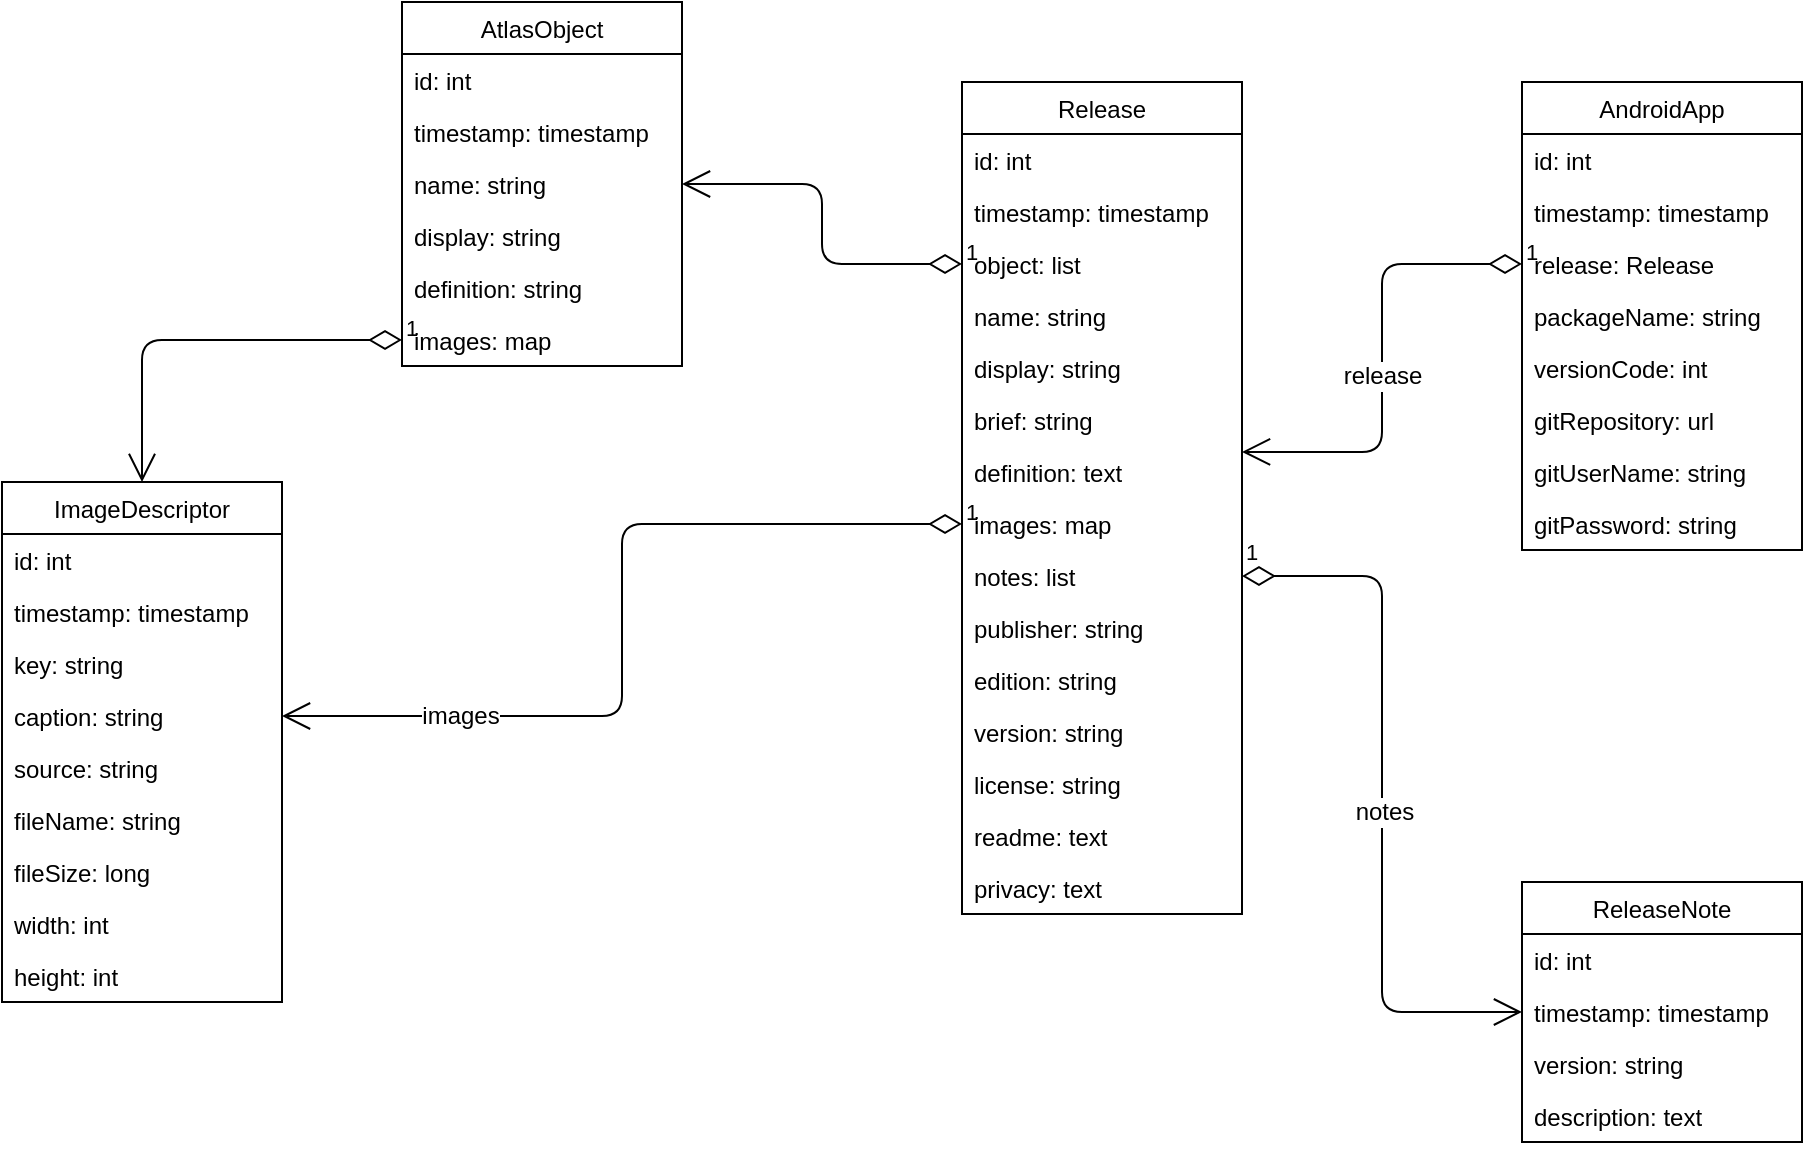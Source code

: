<mxfile version="12.9.3" type="device" pages="2"><diagram id="m-kWdlAEhJebPkeR_DJ0" name="Page-1"><mxGraphModel dx="1340" dy="806" grid="1" gridSize="10" guides="1" tooltips="1" connect="1" arrows="1" fold="1" page="1" pageScale="1" pageWidth="1169" pageHeight="827" math="0" shadow="0"><root><mxCell id="0"/><mxCell id="1" parent="0"/><mxCell id="3HiACgaj3HIC9mR67uPR-19" value="1" style="endArrow=open;html=1;endSize=12;startArrow=diamondThin;startSize=14;startFill=0;edgeStyle=orthogonalEdgeStyle;align=left;verticalAlign=bottom;" parent="1" source="tRXsq7Yr6B-mUkwDJFvC-1" target="3HiACgaj3HIC9mR67uPR-15" edge="1"><mxGeometry x="-1" y="3" relative="1" as="geometry"><mxPoint x="750" y="240" as="sourcePoint"/><mxPoint x="910" y="240" as="targetPoint"/></mxGeometry></mxCell><mxCell id="3HiACgaj3HIC9mR67uPR-35" value="1" style="endArrow=open;html=1;endSize=12;startArrow=diamondThin;startSize=14;startFill=0;edgeStyle=orthogonalEdgeStyle;align=left;verticalAlign=bottom;entryX=1;entryY=1.115;entryDx=0;entryDy=0;entryPerimeter=0;" parent="1" source="3HiACgaj3HIC9mR67uPR-37" target="3HiACgaj3HIC9mR67uPR-8" edge="1"><mxGeometry x="-1" y="3" relative="1" as="geometry"><mxPoint x="810" y="400" as="sourcePoint"/><mxPoint x="970" y="400" as="targetPoint"/></mxGeometry></mxCell><mxCell id="3HiACgaj3HIC9mR67uPR-36" value="release" style="text;html=1;align=center;verticalAlign=middle;resizable=0;points=[];labelBackgroundColor=#ffffff;" parent="3HiACgaj3HIC9mR67uPR-35" vertex="1" connectable="0"><mxGeometry x="0.302" y="-8" relative="1" as="geometry"><mxPoint x="7.94" y="-26.41" as="offset"/></mxGeometry></mxCell><mxCell id="3HiACgaj3HIC9mR67uPR-44" value="1" style="endArrow=open;html=1;endSize=12;startArrow=diamondThin;startSize=14;startFill=0;edgeStyle=orthogonalEdgeStyle;align=left;verticalAlign=bottom;entryX=1;entryY=0.5;entryDx=0;entryDy=0;" parent="1" source="3HiACgaj3HIC9mR67uPR-20" target="3HiACgaj3HIC9mR67uPR-30" edge="1"><mxGeometry x="-1" y="3" relative="1" as="geometry"><mxPoint x="680" y="340" as="sourcePoint"/><mxPoint x="840" y="340" as="targetPoint"/></mxGeometry></mxCell><mxCell id="3HiACgaj3HIC9mR67uPR-45" value="images" style="text;html=1;align=center;verticalAlign=middle;resizable=0;points=[];labelBackgroundColor=#ffffff;" parent="3HiACgaj3HIC9mR67uPR-44" vertex="1" connectable="0"><mxGeometry x="0.719" y="-2" relative="1" as="geometry"><mxPoint x="27.18" y="1.98" as="offset"/></mxGeometry></mxCell><mxCell id="3HiACgaj3HIC9mR67uPR-58" value="1" style="endArrow=open;html=1;endSize=12;startArrow=diamondThin;startSize=14;startFill=0;edgeStyle=orthogonalEdgeStyle;align=left;verticalAlign=bottom;entryX=0;entryY=0.5;entryDx=0;entryDy=0;" parent="1" source="3HiACgaj3HIC9mR67uPR-60" target="3HiACgaj3HIC9mR67uPR-55" edge="1"><mxGeometry x="-1" y="3" relative="1" as="geometry"><mxPoint x="720" y="510" as="sourcePoint"/><mxPoint x="880" y="510" as="targetPoint"/></mxGeometry></mxCell><mxCell id="3HiACgaj3HIC9mR67uPR-59" value="notes" style="text;html=1;align=center;verticalAlign=middle;resizable=0;points=[];labelBackgroundColor=#ffffff;" parent="3HiACgaj3HIC9mR67uPR-58" vertex="1" connectable="0"><mxGeometry x="0.143" y="1" relative="1" as="geometry"><mxPoint y="-16.59" as="offset"/></mxGeometry></mxCell><mxCell id="oUdCjc0ByS7ZkGBMDzrZ-2" value="1" style="endArrow=open;html=1;endSize=12;startArrow=diamondThin;startSize=14;startFill=0;edgeStyle=orthogonalEdgeStyle;align=left;verticalAlign=bottom;" parent="1" source="3HiACgaj3HIC9mR67uPR-48" target="3HiACgaj3HIC9mR67uPR-27" edge="1"><mxGeometry x="-1" y="3" relative="1" as="geometry"><mxPoint x="320" y="340" as="sourcePoint"/><mxPoint x="480" y="340" as="targetPoint"/></mxGeometry></mxCell><mxCell id="3HiACgaj3HIC9mR67uPR-27" value="ImageDescriptor" style="swimlane;fontStyle=0;childLayout=stackLayout;horizontal=1;startSize=26;fillColor=none;horizontalStack=0;resizeParent=1;resizeParentMax=0;resizeLast=0;collapsible=1;marginBottom=0;" parent="1" vertex="1"><mxGeometry x="80" y="320" width="140" height="260" as="geometry"/></mxCell><mxCell id="3HiACgaj3HIC9mR67uPR-28" value="id: int" style="text;strokeColor=none;fillColor=none;align=left;verticalAlign=top;spacingLeft=4;spacingRight=4;overflow=hidden;rotatable=0;points=[[0,0.5],[1,0.5]];portConstraint=eastwest;" parent="3HiACgaj3HIC9mR67uPR-27" vertex="1"><mxGeometry y="26" width="140" height="26" as="geometry"/></mxCell><mxCell id="3HiACgaj3HIC9mR67uPR-38" value="timestamp: timestamp" style="text;strokeColor=none;fillColor=none;align=left;verticalAlign=top;spacingLeft=4;spacingRight=4;overflow=hidden;rotatable=0;points=[[0,0.5],[1,0.5]];portConstraint=eastwest;" parent="3HiACgaj3HIC9mR67uPR-27" vertex="1"><mxGeometry y="52" width="140" height="26" as="geometry"/></mxCell><mxCell id="3HiACgaj3HIC9mR67uPR-29" value="key: string" style="text;strokeColor=none;fillColor=none;align=left;verticalAlign=top;spacingLeft=4;spacingRight=4;overflow=hidden;rotatable=0;points=[[0,0.5],[1,0.5]];portConstraint=eastwest;" parent="3HiACgaj3HIC9mR67uPR-27" vertex="1"><mxGeometry y="78" width="140" height="26" as="geometry"/></mxCell><mxCell id="3HiACgaj3HIC9mR67uPR-30" value="caption: string" style="text;strokeColor=none;fillColor=none;align=left;verticalAlign=top;spacingLeft=4;spacingRight=4;overflow=hidden;rotatable=0;points=[[0,0.5],[1,0.5]];portConstraint=eastwest;" parent="3HiACgaj3HIC9mR67uPR-27" vertex="1"><mxGeometry y="104" width="140" height="26" as="geometry"/></mxCell><mxCell id="3HiACgaj3HIC9mR67uPR-39" value="source: string" style="text;strokeColor=none;fillColor=none;align=left;verticalAlign=top;spacingLeft=4;spacingRight=4;overflow=hidden;rotatable=0;points=[[0,0.5],[1,0.5]];portConstraint=eastwest;" parent="3HiACgaj3HIC9mR67uPR-27" vertex="1"><mxGeometry y="130" width="140" height="26" as="geometry"/></mxCell><mxCell id="3HiACgaj3HIC9mR67uPR-40" value="fileName: string" style="text;strokeColor=none;fillColor=none;align=left;verticalAlign=top;spacingLeft=4;spacingRight=4;overflow=hidden;rotatable=0;points=[[0,0.5],[1,0.5]];portConstraint=eastwest;" parent="3HiACgaj3HIC9mR67uPR-27" vertex="1"><mxGeometry y="156" width="140" height="26" as="geometry"/></mxCell><mxCell id="3HiACgaj3HIC9mR67uPR-41" value="fileSize: long" style="text;strokeColor=none;fillColor=none;align=left;verticalAlign=top;spacingLeft=4;spacingRight=4;overflow=hidden;rotatable=0;points=[[0,0.5],[1,0.5]];portConstraint=eastwest;" parent="3HiACgaj3HIC9mR67uPR-27" vertex="1"><mxGeometry y="182" width="140" height="26" as="geometry"/></mxCell><mxCell id="3HiACgaj3HIC9mR67uPR-42" value="width: int" style="text;strokeColor=none;fillColor=none;align=left;verticalAlign=top;spacingLeft=4;spacingRight=4;overflow=hidden;rotatable=0;points=[[0,0.5],[1,0.5]];portConstraint=eastwest;" parent="3HiACgaj3HIC9mR67uPR-27" vertex="1"><mxGeometry y="208" width="140" height="26" as="geometry"/></mxCell><mxCell id="3HiACgaj3HIC9mR67uPR-43" value="height: int" style="text;strokeColor=none;fillColor=none;align=left;verticalAlign=top;spacingLeft=4;spacingRight=4;overflow=hidden;rotatable=0;points=[[0,0.5],[1,0.5]];portConstraint=eastwest;" parent="3HiACgaj3HIC9mR67uPR-27" vertex="1"><mxGeometry y="234" width="140" height="26" as="geometry"/></mxCell><mxCell id="3HiACgaj3HIC9mR67uPR-5" value="Release" style="swimlane;fontStyle=0;childLayout=stackLayout;horizontal=1;startSize=26;fillColor=none;horizontalStack=0;resizeParent=1;resizeParentMax=0;resizeLast=0;collapsible=1;marginBottom=0;" parent="1" vertex="1"><mxGeometry x="560" y="120" width="140" height="416" as="geometry"><mxRectangle x="400" y="80" width="80" height="26" as="alternateBounds"/></mxGeometry></mxCell><mxCell id="3HiACgaj3HIC9mR67uPR-7" value="id: int" style="text;strokeColor=none;fillColor=none;align=left;verticalAlign=top;spacingLeft=4;spacingRight=4;overflow=hidden;rotatable=0;points=[[0,0.5],[1,0.5]];portConstraint=eastwest;" parent="3HiACgaj3HIC9mR67uPR-5" vertex="1"><mxGeometry y="26" width="140" height="26" as="geometry"/></mxCell><mxCell id="3HiACgaj3HIC9mR67uPR-22" value="timestamp: timestamp" style="text;strokeColor=none;fillColor=none;align=left;verticalAlign=top;spacingLeft=4;spacingRight=4;overflow=hidden;rotatable=0;points=[[0,0.5],[1,0.5]];portConstraint=eastwest;" parent="3HiACgaj3HIC9mR67uPR-5" vertex="1"><mxGeometry y="52" width="140" height="26" as="geometry"/></mxCell><mxCell id="tRXsq7Yr6B-mUkwDJFvC-1" value="object: list" style="text;strokeColor=none;fillColor=none;align=left;verticalAlign=top;spacingLeft=4;spacingRight=4;overflow=hidden;rotatable=0;points=[[0,0.5],[1,0.5]];portConstraint=eastwest;" vertex="1" parent="3HiACgaj3HIC9mR67uPR-5"><mxGeometry y="78" width="140" height="26" as="geometry"/></mxCell><mxCell id="3HiACgaj3HIC9mR67uPR-6" value="name: string" style="text;strokeColor=none;fillColor=none;align=left;verticalAlign=top;spacingLeft=4;spacingRight=4;overflow=hidden;rotatable=0;points=[[0,0.5],[1,0.5]];portConstraint=eastwest;" parent="3HiACgaj3HIC9mR67uPR-5" vertex="1"><mxGeometry y="104" width="140" height="26" as="geometry"/></mxCell><mxCell id="3HiACgaj3HIC9mR67uPR-10" value="display: string" style="text;strokeColor=none;fillColor=none;align=left;verticalAlign=top;spacingLeft=4;spacingRight=4;overflow=hidden;rotatable=0;points=[[0,0.5],[1,0.5]];portConstraint=eastwest;" parent="3HiACgaj3HIC9mR67uPR-5" vertex="1"><mxGeometry y="130" width="140" height="26" as="geometry"/></mxCell><mxCell id="3HiACgaj3HIC9mR67uPR-8" value="brief: string" style="text;strokeColor=none;fillColor=none;align=left;verticalAlign=top;spacingLeft=4;spacingRight=4;overflow=hidden;rotatable=0;points=[[0,0.5],[1,0.5]];portConstraint=eastwest;" parent="3HiACgaj3HIC9mR67uPR-5" vertex="1"><mxGeometry y="156" width="140" height="26" as="geometry"/></mxCell><mxCell id="3HiACgaj3HIC9mR67uPR-9" value="definition: text" style="text;strokeColor=none;fillColor=none;align=left;verticalAlign=top;spacingLeft=4;spacingRight=4;overflow=hidden;rotatable=0;points=[[0,0.5],[1,0.5]];portConstraint=eastwest;" parent="3HiACgaj3HIC9mR67uPR-5" vertex="1"><mxGeometry y="182" width="140" height="26" as="geometry"/></mxCell><mxCell id="3HiACgaj3HIC9mR67uPR-20" value="images: map" style="text;strokeColor=none;fillColor=none;align=left;verticalAlign=top;spacingLeft=4;spacingRight=4;overflow=hidden;rotatable=0;points=[[0,0.5],[1,0.5]];portConstraint=eastwest;" parent="3HiACgaj3HIC9mR67uPR-5" vertex="1"><mxGeometry y="208" width="140" height="26" as="geometry"/></mxCell><mxCell id="3HiACgaj3HIC9mR67uPR-60" value="notes: list" style="text;strokeColor=none;fillColor=none;align=left;verticalAlign=top;spacingLeft=4;spacingRight=4;overflow=hidden;rotatable=0;points=[[0,0.5],[1,0.5]];portConstraint=eastwest;" parent="3HiACgaj3HIC9mR67uPR-5" vertex="1"><mxGeometry y="234" width="140" height="26" as="geometry"/></mxCell><mxCell id="3HiACgaj3HIC9mR67uPR-14" value="publisher: string" style="text;strokeColor=none;fillColor=none;align=left;verticalAlign=top;spacingLeft=4;spacingRight=4;overflow=hidden;rotatable=0;points=[[0,0.5],[1,0.5]];portConstraint=eastwest;" parent="3HiACgaj3HIC9mR67uPR-5" vertex="1"><mxGeometry y="260" width="140" height="26" as="geometry"/></mxCell><mxCell id="3HiACgaj3HIC9mR67uPR-11" value="edition: string" style="text;strokeColor=none;fillColor=none;align=left;verticalAlign=top;spacingLeft=4;spacingRight=4;overflow=hidden;rotatable=0;points=[[0,0.5],[1,0.5]];portConstraint=eastwest;" parent="3HiACgaj3HIC9mR67uPR-5" vertex="1"><mxGeometry y="286" width="140" height="26" as="geometry"/></mxCell><mxCell id="3HiACgaj3HIC9mR67uPR-12" value="version: string" style="text;strokeColor=none;fillColor=none;align=left;verticalAlign=top;spacingLeft=4;spacingRight=4;overflow=hidden;rotatable=0;points=[[0,0.5],[1,0.5]];portConstraint=eastwest;" parent="3HiACgaj3HIC9mR67uPR-5" vertex="1"><mxGeometry y="312" width="140" height="26" as="geometry"/></mxCell><mxCell id="3HiACgaj3HIC9mR67uPR-13" value="license: string" style="text;strokeColor=none;fillColor=none;align=left;verticalAlign=top;spacingLeft=4;spacingRight=4;overflow=hidden;rotatable=0;points=[[0,0.5],[1,0.5]];portConstraint=eastwest;" parent="3HiACgaj3HIC9mR67uPR-5" vertex="1"><mxGeometry y="338" width="140" height="26" as="geometry"/></mxCell><mxCell id="3HiACgaj3HIC9mR67uPR-51" value="readme: text" style="text;strokeColor=none;fillColor=none;align=left;verticalAlign=top;spacingLeft=4;spacingRight=4;overflow=hidden;rotatable=0;points=[[0,0.5],[1,0.5]];portConstraint=eastwest;" parent="3HiACgaj3HIC9mR67uPR-5" vertex="1"><mxGeometry y="364" width="140" height="26" as="geometry"/></mxCell><mxCell id="3HiACgaj3HIC9mR67uPR-52" value="privacy: text" style="text;strokeColor=none;fillColor=none;align=left;verticalAlign=top;spacingLeft=4;spacingRight=4;overflow=hidden;rotatable=0;points=[[0,0.5],[1,0.5]];portConstraint=eastwest;" parent="3HiACgaj3HIC9mR67uPR-5" vertex="1"><mxGeometry y="390" width="140" height="26" as="geometry"/></mxCell><mxCell id="3HiACgaj3HIC9mR67uPR-23" value="AndroidApp" style="swimlane;fontStyle=0;childLayout=stackLayout;horizontal=1;startSize=26;fillColor=none;horizontalStack=0;resizeParent=1;resizeParentMax=0;resizeLast=0;collapsible=1;marginBottom=0;" parent="1" vertex="1"><mxGeometry x="840" y="120" width="140" height="234" as="geometry"/></mxCell><mxCell id="3HiACgaj3HIC9mR67uPR-24" value="id: int" style="text;strokeColor=none;fillColor=none;align=left;verticalAlign=top;spacingLeft=4;spacingRight=4;overflow=hidden;rotatable=0;points=[[0,0.5],[1,0.5]];portConstraint=eastwest;" parent="3HiACgaj3HIC9mR67uPR-23" vertex="1"><mxGeometry y="26" width="140" height="26" as="geometry"/></mxCell><mxCell id="3HiACgaj3HIC9mR67uPR-31" value="timestamp: timestamp" style="text;strokeColor=none;fillColor=none;align=left;verticalAlign=top;spacingLeft=4;spacingRight=4;overflow=hidden;rotatable=0;points=[[0,0.5],[1,0.5]];portConstraint=eastwest;" parent="3HiACgaj3HIC9mR67uPR-23" vertex="1"><mxGeometry y="52" width="140" height="26" as="geometry"/></mxCell><mxCell id="3HiACgaj3HIC9mR67uPR-37" value="release: Release" style="text;strokeColor=none;fillColor=none;align=left;verticalAlign=top;spacingLeft=4;spacingRight=4;overflow=hidden;rotatable=0;points=[[0,0.5],[1,0.5]];portConstraint=eastwest;" parent="3HiACgaj3HIC9mR67uPR-23" vertex="1"><mxGeometry y="78" width="140" height="26" as="geometry"/></mxCell><mxCell id="3HiACgaj3HIC9mR67uPR-32" value="packageName: string" style="text;strokeColor=none;fillColor=none;align=left;verticalAlign=top;spacingLeft=4;spacingRight=4;overflow=hidden;rotatable=0;points=[[0,0.5],[1,0.5]];portConstraint=eastwest;" parent="3HiACgaj3HIC9mR67uPR-23" vertex="1"><mxGeometry y="104" width="140" height="26" as="geometry"/></mxCell><mxCell id="3HiACgaj3HIC9mR67uPR-33" value="versionCode: int" style="text;strokeColor=none;fillColor=none;align=left;verticalAlign=top;spacingLeft=4;spacingRight=4;overflow=hidden;rotatable=0;points=[[0,0.5],[1,0.5]];portConstraint=eastwest;" parent="3HiACgaj3HIC9mR67uPR-23" vertex="1"><mxGeometry y="130" width="140" height="26" as="geometry"/></mxCell><mxCell id="adljqlKF7XHsJO88dMXB-1" value="gitRepository: url" style="text;strokeColor=none;fillColor=none;align=left;verticalAlign=top;spacingLeft=4;spacingRight=4;overflow=hidden;rotatable=0;points=[[0,0.5],[1,0.5]];portConstraint=eastwest;" parent="3HiACgaj3HIC9mR67uPR-23" vertex="1"><mxGeometry y="156" width="140" height="26" as="geometry"/></mxCell><mxCell id="tRXsq7Yr6B-mUkwDJFvC-2" value="gitUserName: string" style="text;strokeColor=none;fillColor=none;align=left;verticalAlign=top;spacingLeft=4;spacingRight=4;overflow=hidden;rotatable=0;points=[[0,0.5],[1,0.5]];portConstraint=eastwest;" vertex="1" parent="3HiACgaj3HIC9mR67uPR-23"><mxGeometry y="182" width="140" height="26" as="geometry"/></mxCell><mxCell id="tRXsq7Yr6B-mUkwDJFvC-3" value="gitPassword: string" style="text;strokeColor=none;fillColor=none;align=left;verticalAlign=top;spacingLeft=4;spacingRight=4;overflow=hidden;rotatable=0;points=[[0,0.5],[1,0.5]];portConstraint=eastwest;" vertex="1" parent="3HiACgaj3HIC9mR67uPR-23"><mxGeometry y="208" width="140" height="26" as="geometry"/></mxCell><mxCell id="3HiACgaj3HIC9mR67uPR-53" value="ReleaseNote" style="swimlane;fontStyle=0;childLayout=stackLayout;horizontal=1;startSize=26;fillColor=none;horizontalStack=0;resizeParent=1;resizeParentMax=0;resizeLast=0;collapsible=1;marginBottom=0;" parent="1" vertex="1"><mxGeometry x="840" y="520" width="140" height="130" as="geometry"/></mxCell><mxCell id="3HiACgaj3HIC9mR67uPR-54" value="id: int" style="text;strokeColor=none;fillColor=none;align=left;verticalAlign=top;spacingLeft=4;spacingRight=4;overflow=hidden;rotatable=0;points=[[0,0.5],[1,0.5]];portConstraint=eastwest;" parent="3HiACgaj3HIC9mR67uPR-53" vertex="1"><mxGeometry y="26" width="140" height="26" as="geometry"/></mxCell><mxCell id="3HiACgaj3HIC9mR67uPR-55" value="timestamp: timestamp" style="text;strokeColor=none;fillColor=none;align=left;verticalAlign=top;spacingLeft=4;spacingRight=4;overflow=hidden;rotatable=0;points=[[0,0.5],[1,0.5]];portConstraint=eastwest;" parent="3HiACgaj3HIC9mR67uPR-53" vertex="1"><mxGeometry y="52" width="140" height="26" as="geometry"/></mxCell><mxCell id="3HiACgaj3HIC9mR67uPR-56" value="version: string" style="text;strokeColor=none;fillColor=none;align=left;verticalAlign=top;spacingLeft=4;spacingRight=4;overflow=hidden;rotatable=0;points=[[0,0.5],[1,0.5]];portConstraint=eastwest;" parent="3HiACgaj3HIC9mR67uPR-53" vertex="1"><mxGeometry y="78" width="140" height="26" as="geometry"/></mxCell><mxCell id="3HiACgaj3HIC9mR67uPR-57" value="description: text" style="text;strokeColor=none;fillColor=none;align=left;verticalAlign=top;spacingLeft=4;spacingRight=4;overflow=hidden;rotatable=0;points=[[0,0.5],[1,0.5]];portConstraint=eastwest;" parent="3HiACgaj3HIC9mR67uPR-53" vertex="1"><mxGeometry y="104" width="140" height="26" as="geometry"/></mxCell><mxCell id="3HiACgaj3HIC9mR67uPR-15" value="AtlasObject" style="swimlane;fontStyle=0;childLayout=stackLayout;horizontal=1;startSize=26;fillColor=none;horizontalStack=0;resizeParent=1;resizeParentMax=0;resizeLast=0;collapsible=1;marginBottom=0;" parent="1" vertex="1"><mxGeometry x="280" y="80" width="140" height="182" as="geometry"/></mxCell><mxCell id="3HiACgaj3HIC9mR67uPR-16" value="id: int" style="text;strokeColor=none;fillColor=none;align=left;verticalAlign=top;spacingLeft=4;spacingRight=4;overflow=hidden;rotatable=0;points=[[0,0.5],[1,0.5]];portConstraint=eastwest;" parent="3HiACgaj3HIC9mR67uPR-15" vertex="1"><mxGeometry y="26" width="140" height="26" as="geometry"/></mxCell><mxCell id="3HiACgaj3HIC9mR67uPR-46" value="timestamp: timestamp" style="text;strokeColor=none;fillColor=none;align=left;verticalAlign=top;spacingLeft=4;spacingRight=4;overflow=hidden;rotatable=0;points=[[0,0.5],[1,0.5]];portConstraint=eastwest;" parent="3HiACgaj3HIC9mR67uPR-15" vertex="1"><mxGeometry y="52" width="140" height="26" as="geometry"/></mxCell><mxCell id="3HiACgaj3HIC9mR67uPR-17" value="name: string" style="text;strokeColor=none;fillColor=none;align=left;verticalAlign=top;spacingLeft=4;spacingRight=4;overflow=hidden;rotatable=0;points=[[0,0.5],[1,0.5]];portConstraint=eastwest;" parent="3HiACgaj3HIC9mR67uPR-15" vertex="1"><mxGeometry y="78" width="140" height="26" as="geometry"/></mxCell><mxCell id="3HiACgaj3HIC9mR67uPR-18" value="display: string" style="text;strokeColor=none;fillColor=none;align=left;verticalAlign=top;spacingLeft=4;spacingRight=4;overflow=hidden;rotatable=0;points=[[0,0.5],[1,0.5]];portConstraint=eastwest;" parent="3HiACgaj3HIC9mR67uPR-15" vertex="1"><mxGeometry y="104" width="140" height="26" as="geometry"/></mxCell><mxCell id="3HiACgaj3HIC9mR67uPR-47" value="definition: string" style="text;strokeColor=none;fillColor=none;align=left;verticalAlign=top;spacingLeft=4;spacingRight=4;overflow=hidden;rotatable=0;points=[[0,0.5],[1,0.5]];portConstraint=eastwest;" parent="3HiACgaj3HIC9mR67uPR-15" vertex="1"><mxGeometry y="130" width="140" height="26" as="geometry"/></mxCell><mxCell id="3HiACgaj3HIC9mR67uPR-48" value="images: map" style="text;strokeColor=none;fillColor=none;align=left;verticalAlign=top;spacingLeft=4;spacingRight=4;overflow=hidden;rotatable=0;points=[[0,0.5],[1,0.5]];portConstraint=eastwest;" parent="3HiACgaj3HIC9mR67uPR-15" vertex="1"><mxGeometry y="156" width="140" height="26" as="geometry"/></mxCell></root></mxGraphModel></diagram><diagram id="HvSPnh3fO8nTml_f7o-l" name="Page-2"><mxGraphModel dx="1808" dy="713" grid="1" gridSize="10" guides="1" tooltips="1" connect="1" arrows="1" fold="1" page="1" pageScale="1" pageWidth="1100" pageHeight="850" math="0" shadow="0"><root><mxCell id="fTMKBVkqZmA7jqQE2vQa-0"/><mxCell id="fTMKBVkqZmA7jqQE2vQa-1" parent="fTMKBVkqZmA7jqQE2vQa-0"/></root></mxGraphModel></diagram></mxfile>